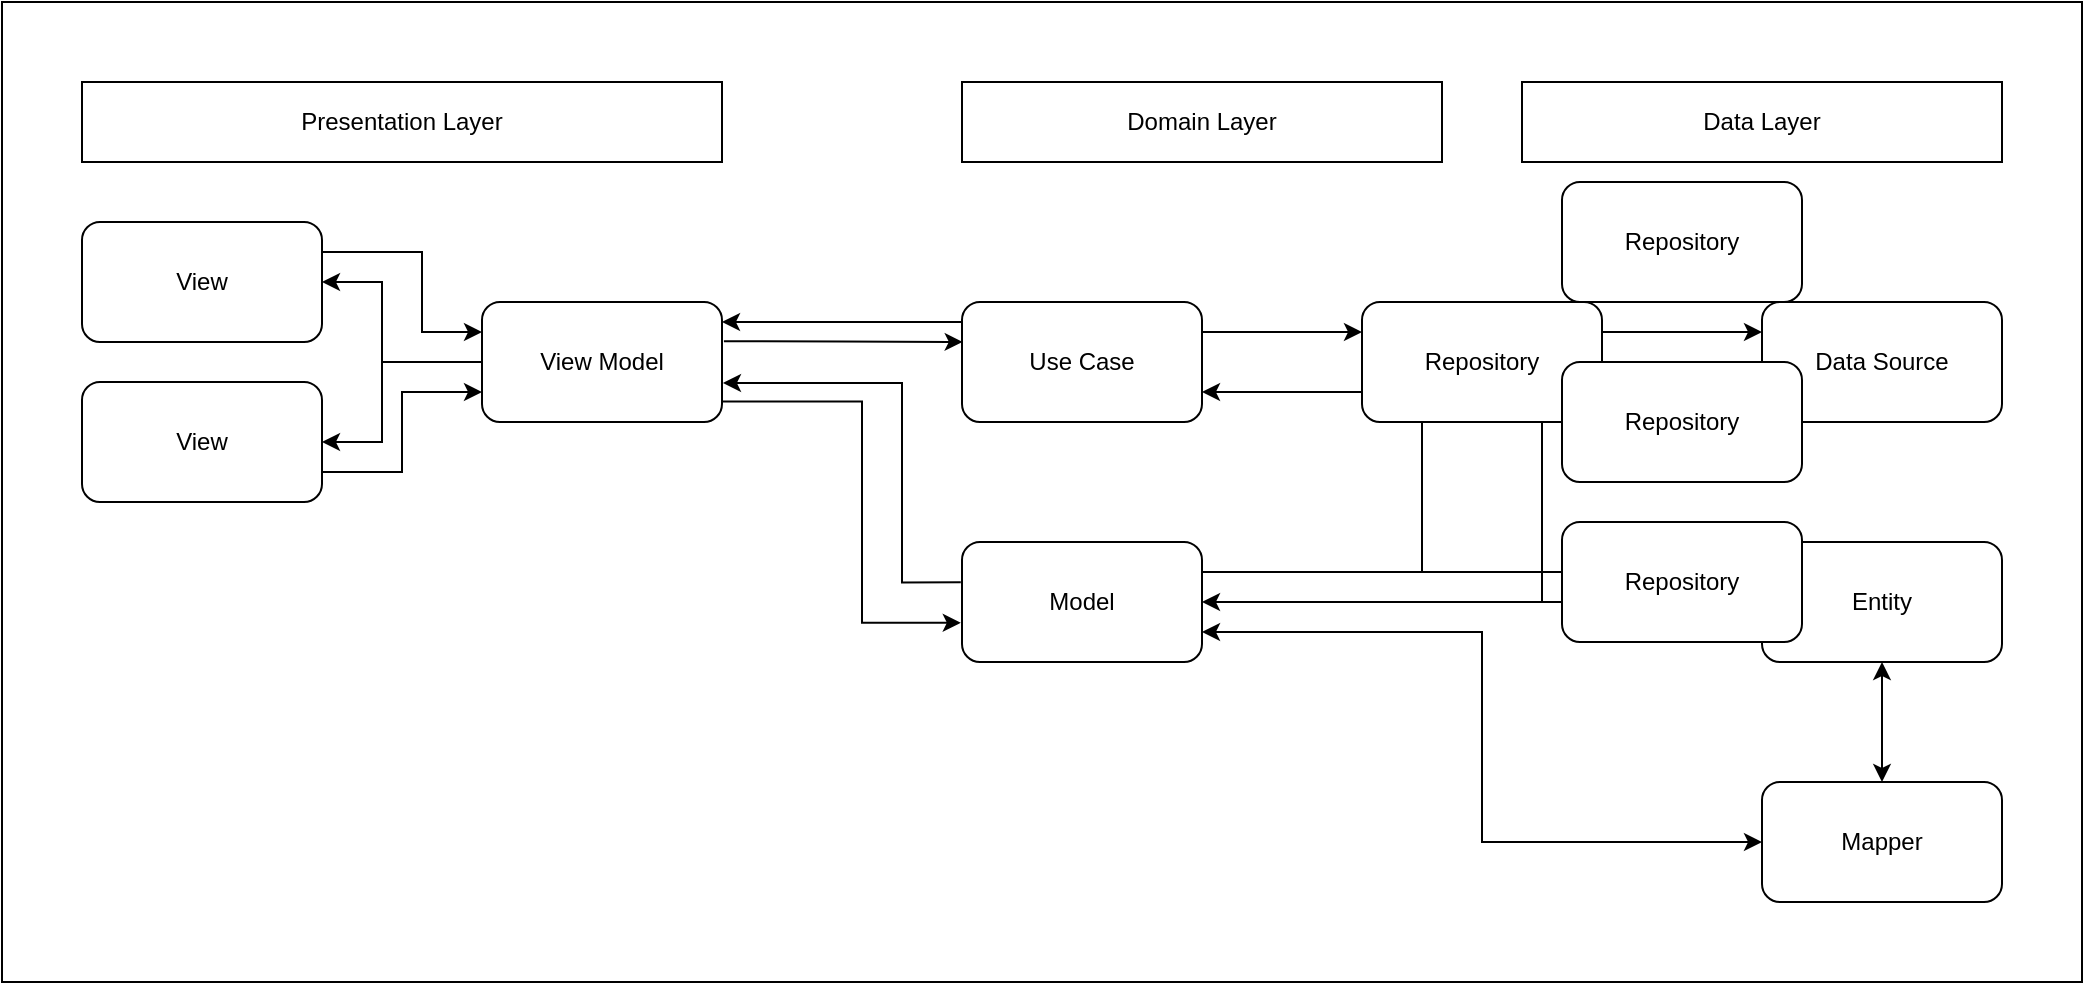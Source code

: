<mxfile version="20.5.3" type="device"><diagram id="iVhmb2xab-j4mG8W8vec" name="Page-1"><mxGraphModel dx="1947" dy="1500" grid="1" gridSize="10" guides="1" tooltips="1" connect="1" arrows="1" fold="1" page="1" pageScale="1" pageWidth="850" pageHeight="1100" math="0" shadow="0"><root><mxCell id="0"/><mxCell id="1" parent="0"/><mxCell id="hIbTsZid1FNZArX3Otzy-46" value="" style="rounded=0;whiteSpace=wrap;html=1;" vertex="1" parent="1"><mxGeometry x="320" y="90" width="1040" height="490" as="geometry"/></mxCell><mxCell id="hIbTsZid1FNZArX3Otzy-1" value="Presentation Layer" style="rounded=0;whiteSpace=wrap;html=1;" vertex="1" parent="1"><mxGeometry x="360" y="130" width="320" height="40" as="geometry"/></mxCell><mxCell id="hIbTsZid1FNZArX3Otzy-7" style="edgeStyle=orthogonalEdgeStyle;rounded=0;orthogonalLoop=1;jettySize=auto;html=1;exitX=1;exitY=0.25;exitDx=0;exitDy=0;entryX=0;entryY=0.25;entryDx=0;entryDy=0;" edge="1" parent="1" source="hIbTsZid1FNZArX3Otzy-2" target="hIbTsZid1FNZArX3Otzy-3"><mxGeometry relative="1" as="geometry"><Array as="points"><mxPoint x="530" y="215"/><mxPoint x="530" y="255"/></Array></mxGeometry></mxCell><mxCell id="hIbTsZid1FNZArX3Otzy-2" value="View" style="rounded=1;whiteSpace=wrap;html=1;" vertex="1" parent="1"><mxGeometry x="360" y="200" width="120" height="60" as="geometry"/></mxCell><mxCell id="hIbTsZid1FNZArX3Otzy-9" style="edgeStyle=orthogonalEdgeStyle;rounded=0;orthogonalLoop=1;jettySize=auto;html=1;exitX=0;exitY=0.5;exitDx=0;exitDy=0;entryX=1;entryY=0.5;entryDx=0;entryDy=0;" edge="1" parent="1" source="hIbTsZid1FNZArX3Otzy-3" target="hIbTsZid1FNZArX3Otzy-2"><mxGeometry relative="1" as="geometry"><Array as="points"><mxPoint x="510" y="270"/><mxPoint x="510" y="230"/></Array></mxGeometry></mxCell><mxCell id="hIbTsZid1FNZArX3Otzy-10" style="edgeStyle=orthogonalEdgeStyle;rounded=0;orthogonalLoop=1;jettySize=auto;html=1;exitX=0;exitY=0.5;exitDx=0;exitDy=0;entryX=1;entryY=0.5;entryDx=0;entryDy=0;" edge="1" parent="1" source="hIbTsZid1FNZArX3Otzy-3" target="hIbTsZid1FNZArX3Otzy-8"><mxGeometry relative="1" as="geometry"><Array as="points"><mxPoint x="510" y="270"/><mxPoint x="510" y="310"/></Array></mxGeometry></mxCell><mxCell id="hIbTsZid1FNZArX3Otzy-15" style="edgeStyle=orthogonalEdgeStyle;rounded=0;orthogonalLoop=1;jettySize=auto;html=1;exitX=1.008;exitY=0.328;exitDx=0;exitDy=0;entryX=0.003;entryY=0.333;entryDx=0;entryDy=0;exitPerimeter=0;entryPerimeter=0;" edge="1" parent="1" source="hIbTsZid1FNZArX3Otzy-3" target="hIbTsZid1FNZArX3Otzy-4"><mxGeometry relative="1" as="geometry"/></mxCell><mxCell id="hIbTsZid1FNZArX3Otzy-3" value="View Model" style="rounded=1;whiteSpace=wrap;html=1;" vertex="1" parent="1"><mxGeometry x="560" y="240" width="120" height="60" as="geometry"/></mxCell><mxCell id="hIbTsZid1FNZArX3Otzy-16" style="edgeStyle=orthogonalEdgeStyle;rounded=0;orthogonalLoop=1;jettySize=auto;html=1;exitX=0.003;exitY=0.19;exitDx=0;exitDy=0;exitPerimeter=0;" edge="1" parent="1" source="hIbTsZid1FNZArX3Otzy-4"><mxGeometry relative="1" as="geometry"><mxPoint x="680" y="250" as="targetPoint"/><Array as="points"><mxPoint x="800" y="250"/><mxPoint x="680" y="250"/></Array></mxGeometry></mxCell><mxCell id="hIbTsZid1FNZArX3Otzy-17" style="edgeStyle=orthogonalEdgeStyle;rounded=0;orthogonalLoop=1;jettySize=auto;html=1;exitX=1;exitY=0.25;exitDx=0;exitDy=0;entryX=0;entryY=0.25;entryDx=0;entryDy=0;" edge="1" parent="1" source="hIbTsZid1FNZArX3Otzy-4" target="hIbTsZid1FNZArX3Otzy-5"><mxGeometry relative="1" as="geometry"/></mxCell><mxCell id="hIbTsZid1FNZArX3Otzy-4" value="Use Case" style="rounded=1;whiteSpace=wrap;html=1;" vertex="1" parent="1"><mxGeometry x="800" y="240" width="120" height="60" as="geometry"/></mxCell><mxCell id="hIbTsZid1FNZArX3Otzy-25" style="edgeStyle=orthogonalEdgeStyle;rounded=0;orthogonalLoop=1;jettySize=auto;html=1;exitX=1;exitY=0.25;exitDx=0;exitDy=0;entryX=0;entryY=0.25;entryDx=0;entryDy=0;" edge="1" parent="1" source="hIbTsZid1FNZArX3Otzy-5" target="hIbTsZid1FNZArX3Otzy-23"><mxGeometry relative="1" as="geometry"/></mxCell><mxCell id="hIbTsZid1FNZArX3Otzy-27" style="edgeStyle=orthogonalEdgeStyle;rounded=0;orthogonalLoop=1;jettySize=auto;html=1;exitX=0;exitY=0.75;exitDx=0;exitDy=0;entryX=1;entryY=0.75;entryDx=0;entryDy=0;" edge="1" parent="1" source="hIbTsZid1FNZArX3Otzy-5" target="hIbTsZid1FNZArX3Otzy-4"><mxGeometry relative="1" as="geometry"/></mxCell><mxCell id="hIbTsZid1FNZArX3Otzy-34" style="edgeStyle=orthogonalEdgeStyle;rounded=0;orthogonalLoop=1;jettySize=auto;html=1;exitX=0.25;exitY=1;exitDx=0;exitDy=0;endArrow=none;endFill=0;strokeWidth=1;" edge="1" parent="1" source="hIbTsZid1FNZArX3Otzy-5"><mxGeometry relative="1" as="geometry"><mxPoint x="1030" y="370" as="targetPoint"/></mxGeometry></mxCell><mxCell id="hIbTsZid1FNZArX3Otzy-5" value="Repository" style="rounded=1;whiteSpace=wrap;html=1;" vertex="1" parent="1"><mxGeometry x="1000" y="240" width="120" height="60" as="geometry"/></mxCell><mxCell id="hIbTsZid1FNZArX3Otzy-14" style="edgeStyle=orthogonalEdgeStyle;rounded=0;orthogonalLoop=1;jettySize=auto;html=1;entryX=1.004;entryY=0.675;entryDx=0;entryDy=0;entryPerimeter=0;exitX=-0.005;exitY=0.336;exitDx=0;exitDy=0;exitPerimeter=0;" edge="1" parent="1" source="hIbTsZid1FNZArX3Otzy-6" target="hIbTsZid1FNZArX3Otzy-3"><mxGeometry relative="1" as="geometry"><mxPoint x="790" y="380" as="sourcePoint"/><mxPoint x="730" y="280" as="targetPoint"/><Array as="points"><mxPoint x="770" y="380"/><mxPoint x="770" y="281"/></Array></mxGeometry></mxCell><mxCell id="hIbTsZid1FNZArX3Otzy-31" style="edgeStyle=orthogonalEdgeStyle;rounded=0;orthogonalLoop=1;jettySize=auto;html=1;exitX=1;exitY=0.25;exitDx=0;exitDy=0;entryX=0;entryY=0.25;entryDx=0;entryDy=0;" edge="1" parent="1" source="hIbTsZid1FNZArX3Otzy-6" target="hIbTsZid1FNZArX3Otzy-22"><mxGeometry relative="1" as="geometry"/></mxCell><mxCell id="hIbTsZid1FNZArX3Otzy-6" value="Model" style="rounded=1;whiteSpace=wrap;html=1;" vertex="1" parent="1"><mxGeometry x="800" y="360" width="120" height="60" as="geometry"/></mxCell><mxCell id="hIbTsZid1FNZArX3Otzy-11" style="edgeStyle=orthogonalEdgeStyle;rounded=0;orthogonalLoop=1;jettySize=auto;html=1;exitX=1;exitY=0.75;exitDx=0;exitDy=0;entryX=0;entryY=0.75;entryDx=0;entryDy=0;" edge="1" parent="1" source="hIbTsZid1FNZArX3Otzy-8" target="hIbTsZid1FNZArX3Otzy-3"><mxGeometry relative="1" as="geometry"/></mxCell><mxCell id="hIbTsZid1FNZArX3Otzy-8" value="View" style="rounded=1;whiteSpace=wrap;html=1;" vertex="1" parent="1"><mxGeometry x="360" y="280" width="120" height="60" as="geometry"/></mxCell><mxCell id="hIbTsZid1FNZArX3Otzy-36" style="edgeStyle=orthogonalEdgeStyle;rounded=0;orthogonalLoop=1;jettySize=auto;html=1;exitX=0;exitY=0.5;exitDx=0;exitDy=0;entryX=1;entryY=0.75;entryDx=0;entryDy=0;endArrow=classic;endFill=1;startArrow=classic;startFill=1;" edge="1" parent="1" source="hIbTsZid1FNZArX3Otzy-21" target="hIbTsZid1FNZArX3Otzy-6"><mxGeometry relative="1" as="geometry"/></mxCell><mxCell id="hIbTsZid1FNZArX3Otzy-21" value="Mapper" style="rounded=1;whiteSpace=wrap;html=1;" vertex="1" parent="1"><mxGeometry x="1200" y="480" width="120" height="60" as="geometry"/></mxCell><mxCell id="hIbTsZid1FNZArX3Otzy-32" style="edgeStyle=orthogonalEdgeStyle;rounded=0;orthogonalLoop=1;jettySize=auto;html=1;exitX=0;exitY=0.5;exitDx=0;exitDy=0;entryX=1;entryY=0.5;entryDx=0;entryDy=0;" edge="1" parent="1" source="hIbTsZid1FNZArX3Otzy-22" target="hIbTsZid1FNZArX3Otzy-6"><mxGeometry relative="1" as="geometry"/></mxCell><mxCell id="hIbTsZid1FNZArX3Otzy-35" style="edgeStyle=orthogonalEdgeStyle;rounded=0;orthogonalLoop=1;jettySize=auto;html=1;exitX=0.5;exitY=1;exitDx=0;exitDy=0;entryX=0.5;entryY=0;entryDx=0;entryDy=0;endArrow=classic;endFill=1;startArrow=classic;startFill=1;" edge="1" parent="1" source="hIbTsZid1FNZArX3Otzy-22" target="hIbTsZid1FNZArX3Otzy-21"><mxGeometry relative="1" as="geometry"/></mxCell><mxCell id="hIbTsZid1FNZArX3Otzy-22" value="Entity" style="rounded=1;whiteSpace=wrap;html=1;" vertex="1" parent="1"><mxGeometry x="1200" y="360" width="120" height="60" as="geometry"/></mxCell><mxCell id="hIbTsZid1FNZArX3Otzy-26" style="edgeStyle=orthogonalEdgeStyle;rounded=0;orthogonalLoop=1;jettySize=auto;html=1;exitX=0;exitY=0.75;exitDx=0;exitDy=0;entryX=1;entryY=0.75;entryDx=0;entryDy=0;" edge="1" parent="1" source="hIbTsZid1FNZArX3Otzy-23" target="hIbTsZid1FNZArX3Otzy-5"><mxGeometry relative="1" as="geometry"/></mxCell><mxCell id="hIbTsZid1FNZArX3Otzy-23" value="Data Source" style="rounded=1;whiteSpace=wrap;html=1;" vertex="1" parent="1"><mxGeometry x="1200" y="240" width="120" height="60" as="geometry"/></mxCell><mxCell id="hIbTsZid1FNZArX3Otzy-37" style="edgeStyle=orthogonalEdgeStyle;rounded=0;orthogonalLoop=1;jettySize=auto;html=1;exitX=0.75;exitY=1;exitDx=0;exitDy=0;endArrow=none;endFill=0;strokeWidth=1;" edge="1" parent="1" source="hIbTsZid1FNZArX3Otzy-5"><mxGeometry relative="1" as="geometry"><mxPoint x="1040" y="310" as="sourcePoint"/><mxPoint x="1090" y="390" as="targetPoint"/></mxGeometry></mxCell><mxCell id="hIbTsZid1FNZArX3Otzy-38" style="edgeStyle=orthogonalEdgeStyle;rounded=0;orthogonalLoop=1;jettySize=auto;html=1;exitX=0.25;exitY=1;exitDx=0;exitDy=0;endArrow=none;endFill=0;strokeWidth=1;" edge="1" parent="1" source="hIbTsZid1FNZArX3Otzy-5"><mxGeometry relative="1" as="geometry"><mxPoint x="1030" y="300" as="sourcePoint"/><mxPoint x="1030" y="375" as="targetPoint"/></mxGeometry></mxCell><mxCell id="hIbTsZid1FNZArX3Otzy-39" style="edgeStyle=orthogonalEdgeStyle;rounded=0;orthogonalLoop=1;jettySize=auto;html=1;exitX=0.25;exitY=1;exitDx=0;exitDy=0;endArrow=none;endFill=0;strokeWidth=1;" edge="1" parent="1" source="hIbTsZid1FNZArX3Otzy-5"><mxGeometry relative="1" as="geometry"><mxPoint x="1030" y="300" as="sourcePoint"/><mxPoint x="1030" y="370" as="targetPoint"/></mxGeometry></mxCell><mxCell id="hIbTsZid1FNZArX3Otzy-41" style="edgeStyle=orthogonalEdgeStyle;rounded=0;orthogonalLoop=1;jettySize=auto;html=1;strokeWidth=1;startArrow=none;startFill=0;endArrow=classic;endFill=1;exitX=1;exitY=0.83;exitDx=0;exitDy=0;exitPerimeter=0;entryX=-0.005;entryY=0.673;entryDx=0;entryDy=0;entryPerimeter=0;" edge="1" parent="1" source="hIbTsZid1FNZArX3Otzy-3" target="hIbTsZid1FNZArX3Otzy-6"><mxGeometry relative="1" as="geometry"><mxPoint x="710" y="320" as="sourcePoint"/><mxPoint x="780" y="400" as="targetPoint"/><Array as="points"><mxPoint x="750" y="290"/><mxPoint x="750" y="400"/></Array></mxGeometry></mxCell><mxCell id="hIbTsZid1FNZArX3Otzy-44" value="Domain Layer" style="rounded=0;whiteSpace=wrap;html=1;" vertex="1" parent="1"><mxGeometry x="800" y="130" width="240" height="40" as="geometry"/></mxCell><mxCell id="hIbTsZid1FNZArX3Otzy-45" value="Data Layer" style="rounded=0;whiteSpace=wrap;html=1;" vertex="1" parent="1"><mxGeometry x="1080" y="130" width="240" height="40" as="geometry"/></mxCell><mxCell id="hIbTsZid1FNZArX3Otzy-47" value="Repository" style="rounded=1;whiteSpace=wrap;html=1;" vertex="1" parent="1"><mxGeometry x="1100" y="180" width="120" height="60" as="geometry"/></mxCell><mxCell id="hIbTsZid1FNZArX3Otzy-48" value="Repository" style="rounded=1;whiteSpace=wrap;html=1;" vertex="1" parent="1"><mxGeometry x="1100" y="270" width="120" height="60" as="geometry"/></mxCell><mxCell id="hIbTsZid1FNZArX3Otzy-49" value="Repository" style="rounded=1;whiteSpace=wrap;html=1;" vertex="1" parent="1"><mxGeometry x="1100" y="350" width="120" height="60" as="geometry"/></mxCell></root></mxGraphModel></diagram></mxfile>